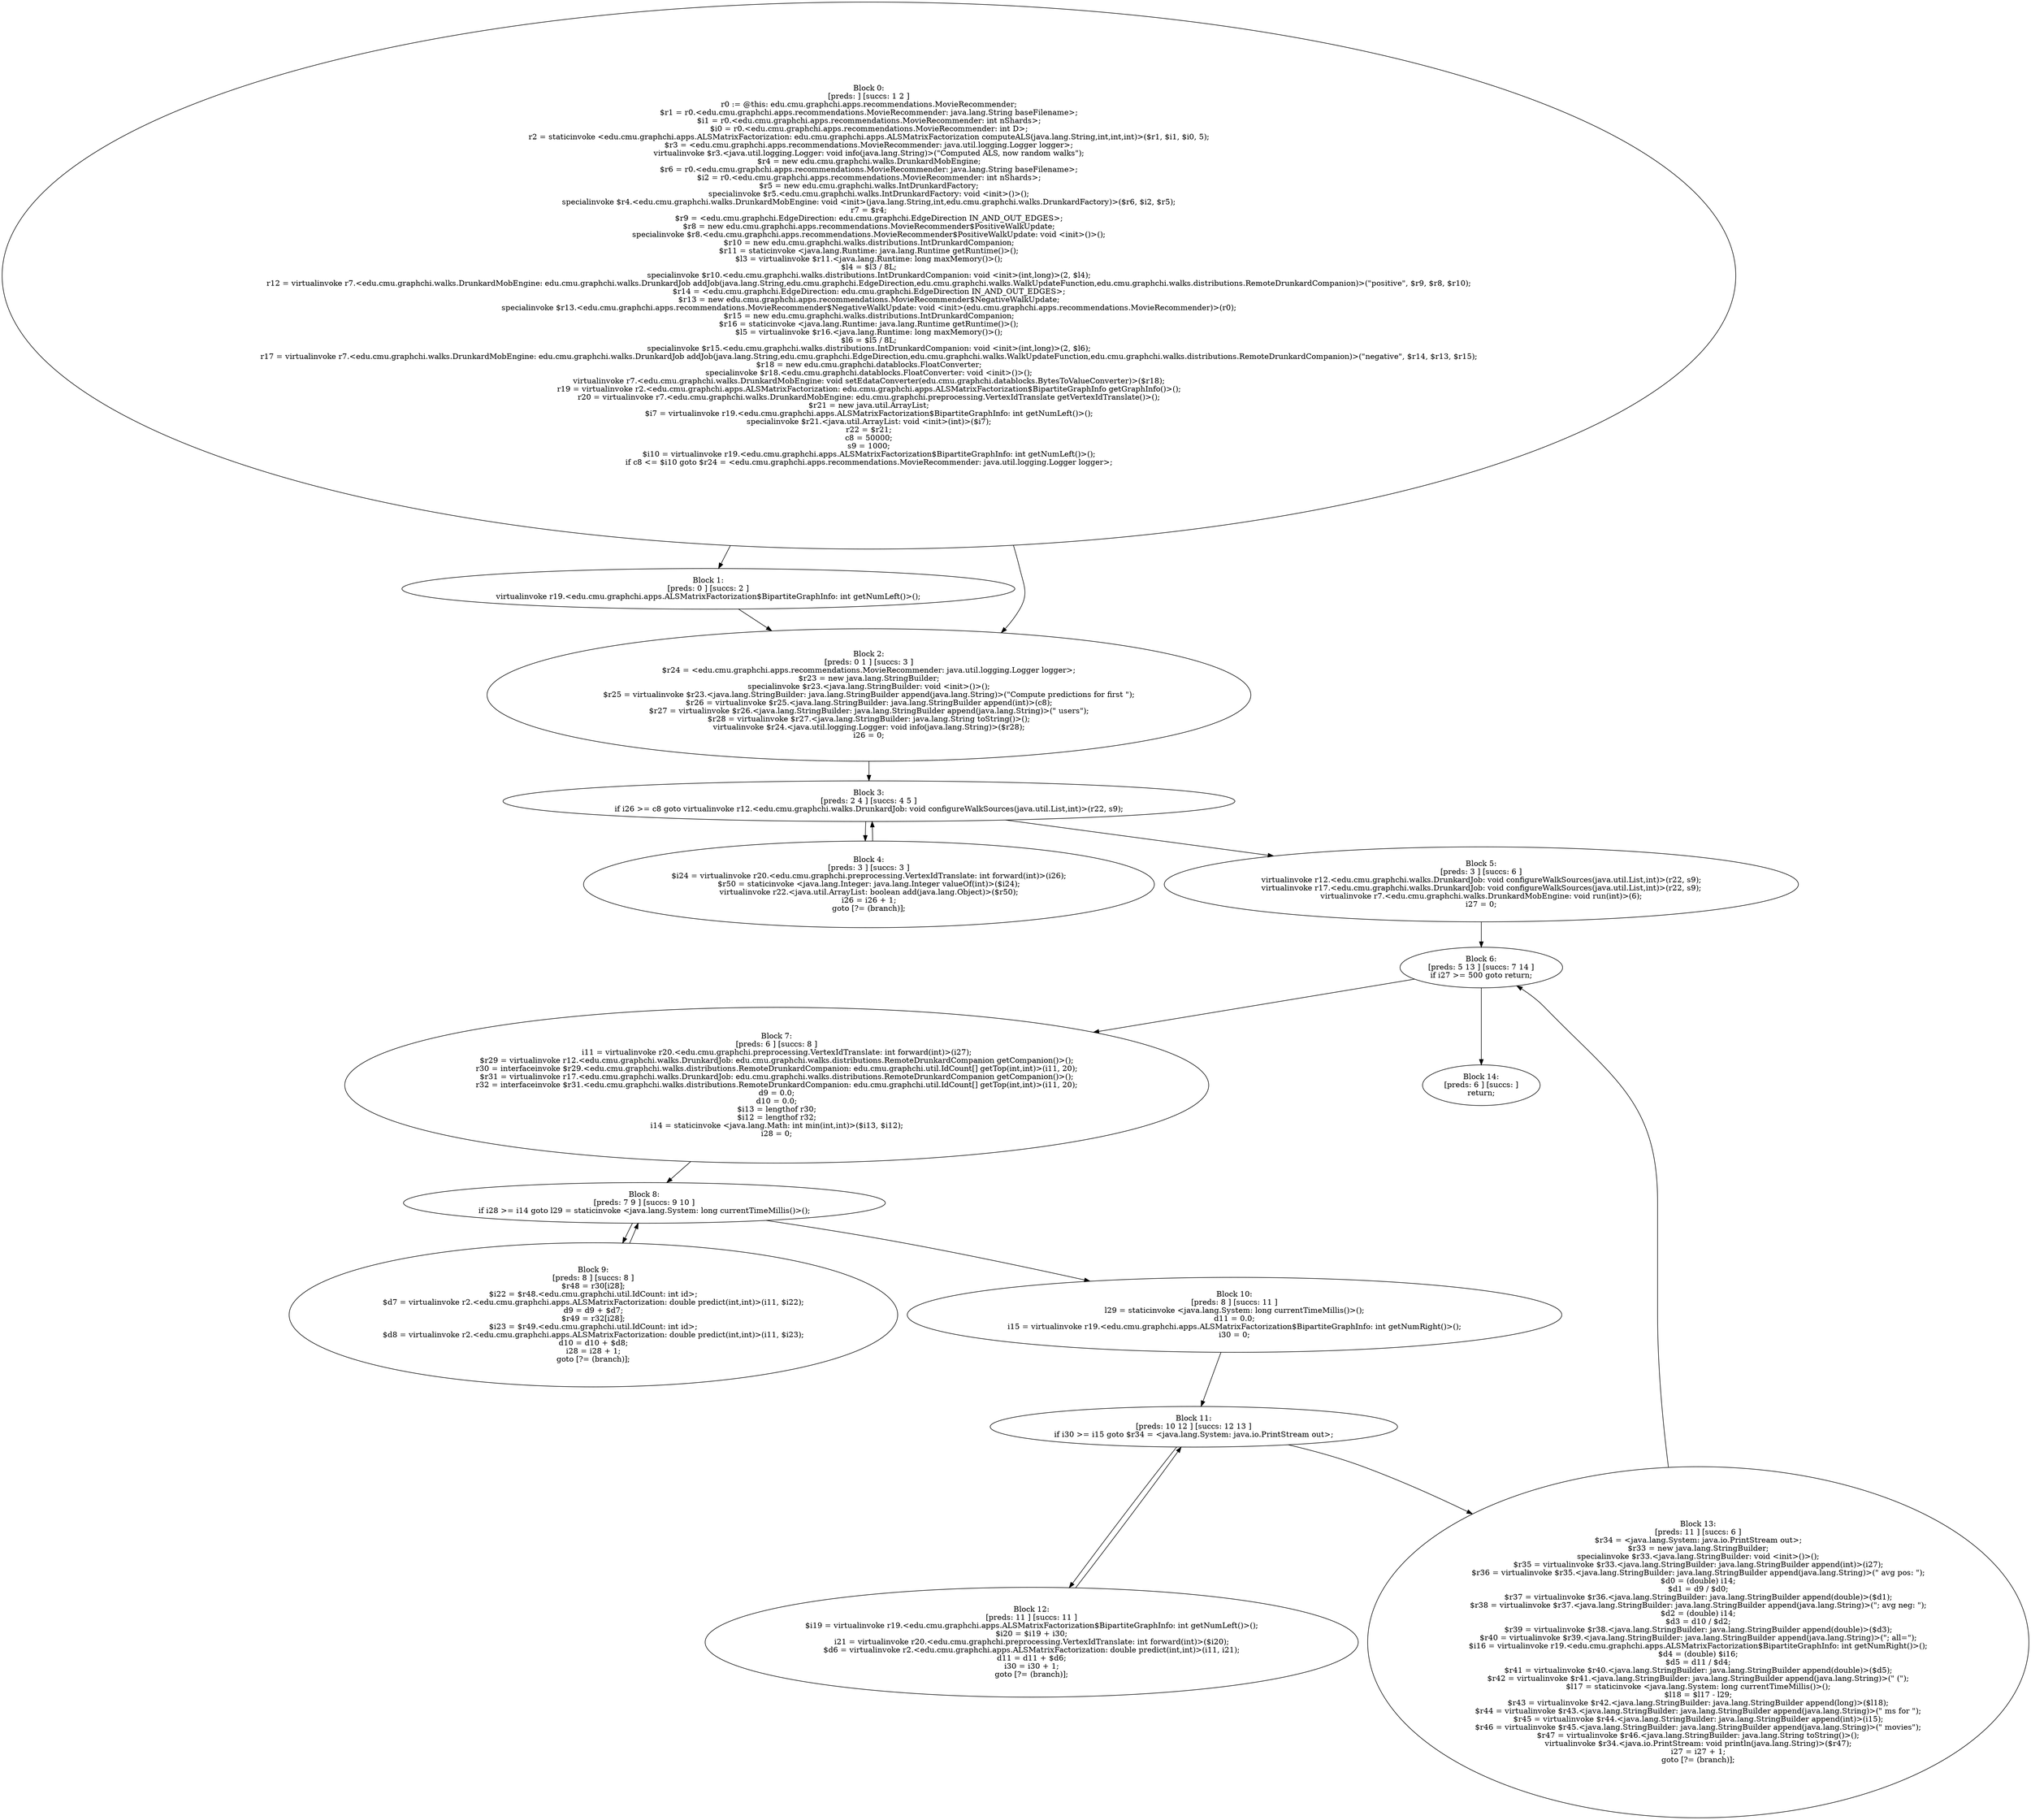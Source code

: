 digraph "unitGraph" {
    "Block 0:
[preds: ] [succs: 1 2 ]
r0 := @this: edu.cmu.graphchi.apps.recommendations.MovieRecommender;
$r1 = r0.<edu.cmu.graphchi.apps.recommendations.MovieRecommender: java.lang.String baseFilename>;
$i1 = r0.<edu.cmu.graphchi.apps.recommendations.MovieRecommender: int nShards>;
$i0 = r0.<edu.cmu.graphchi.apps.recommendations.MovieRecommender: int D>;
r2 = staticinvoke <edu.cmu.graphchi.apps.ALSMatrixFactorization: edu.cmu.graphchi.apps.ALSMatrixFactorization computeALS(java.lang.String,int,int,int)>($r1, $i1, $i0, 5);
$r3 = <edu.cmu.graphchi.apps.recommendations.MovieRecommender: java.util.logging.Logger logger>;
virtualinvoke $r3.<java.util.logging.Logger: void info(java.lang.String)>(\"Computed ALS, now random walks\");
$r4 = new edu.cmu.graphchi.walks.DrunkardMobEngine;
$r6 = r0.<edu.cmu.graphchi.apps.recommendations.MovieRecommender: java.lang.String baseFilename>;
$i2 = r0.<edu.cmu.graphchi.apps.recommendations.MovieRecommender: int nShards>;
$r5 = new edu.cmu.graphchi.walks.IntDrunkardFactory;
specialinvoke $r5.<edu.cmu.graphchi.walks.IntDrunkardFactory: void <init>()>();
specialinvoke $r4.<edu.cmu.graphchi.walks.DrunkardMobEngine: void <init>(java.lang.String,int,edu.cmu.graphchi.walks.DrunkardFactory)>($r6, $i2, $r5);
r7 = $r4;
$r9 = <edu.cmu.graphchi.EdgeDirection: edu.cmu.graphchi.EdgeDirection IN_AND_OUT_EDGES>;
$r8 = new edu.cmu.graphchi.apps.recommendations.MovieRecommender$PositiveWalkUpdate;
specialinvoke $r8.<edu.cmu.graphchi.apps.recommendations.MovieRecommender$PositiveWalkUpdate: void <init>()>();
$r10 = new edu.cmu.graphchi.walks.distributions.IntDrunkardCompanion;
$r11 = staticinvoke <java.lang.Runtime: java.lang.Runtime getRuntime()>();
$l3 = virtualinvoke $r11.<java.lang.Runtime: long maxMemory()>();
$l4 = $l3 / 8L;
specialinvoke $r10.<edu.cmu.graphchi.walks.distributions.IntDrunkardCompanion: void <init>(int,long)>(2, $l4);
r12 = virtualinvoke r7.<edu.cmu.graphchi.walks.DrunkardMobEngine: edu.cmu.graphchi.walks.DrunkardJob addJob(java.lang.String,edu.cmu.graphchi.EdgeDirection,edu.cmu.graphchi.walks.WalkUpdateFunction,edu.cmu.graphchi.walks.distributions.RemoteDrunkardCompanion)>(\"positive\", $r9, $r8, $r10);
$r14 = <edu.cmu.graphchi.EdgeDirection: edu.cmu.graphchi.EdgeDirection IN_AND_OUT_EDGES>;
$r13 = new edu.cmu.graphchi.apps.recommendations.MovieRecommender$NegativeWalkUpdate;
specialinvoke $r13.<edu.cmu.graphchi.apps.recommendations.MovieRecommender$NegativeWalkUpdate: void <init>(edu.cmu.graphchi.apps.recommendations.MovieRecommender)>(r0);
$r15 = new edu.cmu.graphchi.walks.distributions.IntDrunkardCompanion;
$r16 = staticinvoke <java.lang.Runtime: java.lang.Runtime getRuntime()>();
$l5 = virtualinvoke $r16.<java.lang.Runtime: long maxMemory()>();
$l6 = $l5 / 8L;
specialinvoke $r15.<edu.cmu.graphchi.walks.distributions.IntDrunkardCompanion: void <init>(int,long)>(2, $l6);
r17 = virtualinvoke r7.<edu.cmu.graphchi.walks.DrunkardMobEngine: edu.cmu.graphchi.walks.DrunkardJob addJob(java.lang.String,edu.cmu.graphchi.EdgeDirection,edu.cmu.graphchi.walks.WalkUpdateFunction,edu.cmu.graphchi.walks.distributions.RemoteDrunkardCompanion)>(\"negative\", $r14, $r13, $r15);
$r18 = new edu.cmu.graphchi.datablocks.FloatConverter;
specialinvoke $r18.<edu.cmu.graphchi.datablocks.FloatConverter: void <init>()>();
virtualinvoke r7.<edu.cmu.graphchi.walks.DrunkardMobEngine: void setEdataConverter(edu.cmu.graphchi.datablocks.BytesToValueConverter)>($r18);
r19 = virtualinvoke r2.<edu.cmu.graphchi.apps.ALSMatrixFactorization: edu.cmu.graphchi.apps.ALSMatrixFactorization$BipartiteGraphInfo getGraphInfo()>();
r20 = virtualinvoke r7.<edu.cmu.graphchi.walks.DrunkardMobEngine: edu.cmu.graphchi.preprocessing.VertexIdTranslate getVertexIdTranslate()>();
$r21 = new java.util.ArrayList;
$i7 = virtualinvoke r19.<edu.cmu.graphchi.apps.ALSMatrixFactorization$BipartiteGraphInfo: int getNumLeft()>();
specialinvoke $r21.<java.util.ArrayList: void <init>(int)>($i7);
r22 = $r21;
c8 = 50000;
s9 = 1000;
$i10 = virtualinvoke r19.<edu.cmu.graphchi.apps.ALSMatrixFactorization$BipartiteGraphInfo: int getNumLeft()>();
if c8 <= $i10 goto $r24 = <edu.cmu.graphchi.apps.recommendations.MovieRecommender: java.util.logging.Logger logger>;
"
    "Block 1:
[preds: 0 ] [succs: 2 ]
virtualinvoke r19.<edu.cmu.graphchi.apps.ALSMatrixFactorization$BipartiteGraphInfo: int getNumLeft()>();
"
    "Block 2:
[preds: 0 1 ] [succs: 3 ]
$r24 = <edu.cmu.graphchi.apps.recommendations.MovieRecommender: java.util.logging.Logger logger>;
$r23 = new java.lang.StringBuilder;
specialinvoke $r23.<java.lang.StringBuilder: void <init>()>();
$r25 = virtualinvoke $r23.<java.lang.StringBuilder: java.lang.StringBuilder append(java.lang.String)>(\"Compute predictions for first \");
$r26 = virtualinvoke $r25.<java.lang.StringBuilder: java.lang.StringBuilder append(int)>(c8);
$r27 = virtualinvoke $r26.<java.lang.StringBuilder: java.lang.StringBuilder append(java.lang.String)>(\" users\");
$r28 = virtualinvoke $r27.<java.lang.StringBuilder: java.lang.String toString()>();
virtualinvoke $r24.<java.util.logging.Logger: void info(java.lang.String)>($r28);
i26 = 0;
"
    "Block 3:
[preds: 2 4 ] [succs: 4 5 ]
if i26 >= c8 goto virtualinvoke r12.<edu.cmu.graphchi.walks.DrunkardJob: void configureWalkSources(java.util.List,int)>(r22, s9);
"
    "Block 4:
[preds: 3 ] [succs: 3 ]
$i24 = virtualinvoke r20.<edu.cmu.graphchi.preprocessing.VertexIdTranslate: int forward(int)>(i26);
$r50 = staticinvoke <java.lang.Integer: java.lang.Integer valueOf(int)>($i24);
virtualinvoke r22.<java.util.ArrayList: boolean add(java.lang.Object)>($r50);
i26 = i26 + 1;
goto [?= (branch)];
"
    "Block 5:
[preds: 3 ] [succs: 6 ]
virtualinvoke r12.<edu.cmu.graphchi.walks.DrunkardJob: void configureWalkSources(java.util.List,int)>(r22, s9);
virtualinvoke r17.<edu.cmu.graphchi.walks.DrunkardJob: void configureWalkSources(java.util.List,int)>(r22, s9);
virtualinvoke r7.<edu.cmu.graphchi.walks.DrunkardMobEngine: void run(int)>(6);
i27 = 0;
"
    "Block 6:
[preds: 5 13 ] [succs: 7 14 ]
if i27 >= 500 goto return;
"
    "Block 7:
[preds: 6 ] [succs: 8 ]
i11 = virtualinvoke r20.<edu.cmu.graphchi.preprocessing.VertexIdTranslate: int forward(int)>(i27);
$r29 = virtualinvoke r12.<edu.cmu.graphchi.walks.DrunkardJob: edu.cmu.graphchi.walks.distributions.RemoteDrunkardCompanion getCompanion()>();
r30 = interfaceinvoke $r29.<edu.cmu.graphchi.walks.distributions.RemoteDrunkardCompanion: edu.cmu.graphchi.util.IdCount[] getTop(int,int)>(i11, 20);
$r31 = virtualinvoke r17.<edu.cmu.graphchi.walks.DrunkardJob: edu.cmu.graphchi.walks.distributions.RemoteDrunkardCompanion getCompanion()>();
r32 = interfaceinvoke $r31.<edu.cmu.graphchi.walks.distributions.RemoteDrunkardCompanion: edu.cmu.graphchi.util.IdCount[] getTop(int,int)>(i11, 20);
d9 = 0.0;
d10 = 0.0;
$i13 = lengthof r30;
$i12 = lengthof r32;
i14 = staticinvoke <java.lang.Math: int min(int,int)>($i13, $i12);
i28 = 0;
"
    "Block 8:
[preds: 7 9 ] [succs: 9 10 ]
if i28 >= i14 goto l29 = staticinvoke <java.lang.System: long currentTimeMillis()>();
"
    "Block 9:
[preds: 8 ] [succs: 8 ]
$r48 = r30[i28];
$i22 = $r48.<edu.cmu.graphchi.util.IdCount: int id>;
$d7 = virtualinvoke r2.<edu.cmu.graphchi.apps.ALSMatrixFactorization: double predict(int,int)>(i11, $i22);
d9 = d9 + $d7;
$r49 = r32[i28];
$i23 = $r49.<edu.cmu.graphchi.util.IdCount: int id>;
$d8 = virtualinvoke r2.<edu.cmu.graphchi.apps.ALSMatrixFactorization: double predict(int,int)>(i11, $i23);
d10 = d10 + $d8;
i28 = i28 + 1;
goto [?= (branch)];
"
    "Block 10:
[preds: 8 ] [succs: 11 ]
l29 = staticinvoke <java.lang.System: long currentTimeMillis()>();
d11 = 0.0;
i15 = virtualinvoke r19.<edu.cmu.graphchi.apps.ALSMatrixFactorization$BipartiteGraphInfo: int getNumRight()>();
i30 = 0;
"
    "Block 11:
[preds: 10 12 ] [succs: 12 13 ]
if i30 >= i15 goto $r34 = <java.lang.System: java.io.PrintStream out>;
"
    "Block 12:
[preds: 11 ] [succs: 11 ]
$i19 = virtualinvoke r19.<edu.cmu.graphchi.apps.ALSMatrixFactorization$BipartiteGraphInfo: int getNumLeft()>();
$i20 = $i19 + i30;
i21 = virtualinvoke r20.<edu.cmu.graphchi.preprocessing.VertexIdTranslate: int forward(int)>($i20);
$d6 = virtualinvoke r2.<edu.cmu.graphchi.apps.ALSMatrixFactorization: double predict(int,int)>(i11, i21);
d11 = d11 + $d6;
i30 = i30 + 1;
goto [?= (branch)];
"
    "Block 13:
[preds: 11 ] [succs: 6 ]
$r34 = <java.lang.System: java.io.PrintStream out>;
$r33 = new java.lang.StringBuilder;
specialinvoke $r33.<java.lang.StringBuilder: void <init>()>();
$r35 = virtualinvoke $r33.<java.lang.StringBuilder: java.lang.StringBuilder append(int)>(i27);
$r36 = virtualinvoke $r35.<java.lang.StringBuilder: java.lang.StringBuilder append(java.lang.String)>(\" avg pos: \");
$d0 = (double) i14;
$d1 = d9 / $d0;
$r37 = virtualinvoke $r36.<java.lang.StringBuilder: java.lang.StringBuilder append(double)>($d1);
$r38 = virtualinvoke $r37.<java.lang.StringBuilder: java.lang.StringBuilder append(java.lang.String)>(\"; avg neg: \");
$d2 = (double) i14;
$d3 = d10 / $d2;
$r39 = virtualinvoke $r38.<java.lang.StringBuilder: java.lang.StringBuilder append(double)>($d3);
$r40 = virtualinvoke $r39.<java.lang.StringBuilder: java.lang.StringBuilder append(java.lang.String)>(\"; all=\");
$i16 = virtualinvoke r19.<edu.cmu.graphchi.apps.ALSMatrixFactorization$BipartiteGraphInfo: int getNumRight()>();
$d4 = (double) $i16;
$d5 = d11 / $d4;
$r41 = virtualinvoke $r40.<java.lang.StringBuilder: java.lang.StringBuilder append(double)>($d5);
$r42 = virtualinvoke $r41.<java.lang.StringBuilder: java.lang.StringBuilder append(java.lang.String)>(\" (\");
$l17 = staticinvoke <java.lang.System: long currentTimeMillis()>();
$l18 = $l17 - l29;
$r43 = virtualinvoke $r42.<java.lang.StringBuilder: java.lang.StringBuilder append(long)>($l18);
$r44 = virtualinvoke $r43.<java.lang.StringBuilder: java.lang.StringBuilder append(java.lang.String)>(\" ms for \");
$r45 = virtualinvoke $r44.<java.lang.StringBuilder: java.lang.StringBuilder append(int)>(i15);
$r46 = virtualinvoke $r45.<java.lang.StringBuilder: java.lang.StringBuilder append(java.lang.String)>(\" movies\");
$r47 = virtualinvoke $r46.<java.lang.StringBuilder: java.lang.String toString()>();
virtualinvoke $r34.<java.io.PrintStream: void println(java.lang.String)>($r47);
i27 = i27 + 1;
goto [?= (branch)];
"
    "Block 14:
[preds: 6 ] [succs: ]
return;
"
    "Block 0:
[preds: ] [succs: 1 2 ]
r0 := @this: edu.cmu.graphchi.apps.recommendations.MovieRecommender;
$r1 = r0.<edu.cmu.graphchi.apps.recommendations.MovieRecommender: java.lang.String baseFilename>;
$i1 = r0.<edu.cmu.graphchi.apps.recommendations.MovieRecommender: int nShards>;
$i0 = r0.<edu.cmu.graphchi.apps.recommendations.MovieRecommender: int D>;
r2 = staticinvoke <edu.cmu.graphchi.apps.ALSMatrixFactorization: edu.cmu.graphchi.apps.ALSMatrixFactorization computeALS(java.lang.String,int,int,int)>($r1, $i1, $i0, 5);
$r3 = <edu.cmu.graphchi.apps.recommendations.MovieRecommender: java.util.logging.Logger logger>;
virtualinvoke $r3.<java.util.logging.Logger: void info(java.lang.String)>(\"Computed ALS, now random walks\");
$r4 = new edu.cmu.graphchi.walks.DrunkardMobEngine;
$r6 = r0.<edu.cmu.graphchi.apps.recommendations.MovieRecommender: java.lang.String baseFilename>;
$i2 = r0.<edu.cmu.graphchi.apps.recommendations.MovieRecommender: int nShards>;
$r5 = new edu.cmu.graphchi.walks.IntDrunkardFactory;
specialinvoke $r5.<edu.cmu.graphchi.walks.IntDrunkardFactory: void <init>()>();
specialinvoke $r4.<edu.cmu.graphchi.walks.DrunkardMobEngine: void <init>(java.lang.String,int,edu.cmu.graphchi.walks.DrunkardFactory)>($r6, $i2, $r5);
r7 = $r4;
$r9 = <edu.cmu.graphchi.EdgeDirection: edu.cmu.graphchi.EdgeDirection IN_AND_OUT_EDGES>;
$r8 = new edu.cmu.graphchi.apps.recommendations.MovieRecommender$PositiveWalkUpdate;
specialinvoke $r8.<edu.cmu.graphchi.apps.recommendations.MovieRecommender$PositiveWalkUpdate: void <init>()>();
$r10 = new edu.cmu.graphchi.walks.distributions.IntDrunkardCompanion;
$r11 = staticinvoke <java.lang.Runtime: java.lang.Runtime getRuntime()>();
$l3 = virtualinvoke $r11.<java.lang.Runtime: long maxMemory()>();
$l4 = $l3 / 8L;
specialinvoke $r10.<edu.cmu.graphchi.walks.distributions.IntDrunkardCompanion: void <init>(int,long)>(2, $l4);
r12 = virtualinvoke r7.<edu.cmu.graphchi.walks.DrunkardMobEngine: edu.cmu.graphchi.walks.DrunkardJob addJob(java.lang.String,edu.cmu.graphchi.EdgeDirection,edu.cmu.graphchi.walks.WalkUpdateFunction,edu.cmu.graphchi.walks.distributions.RemoteDrunkardCompanion)>(\"positive\", $r9, $r8, $r10);
$r14 = <edu.cmu.graphchi.EdgeDirection: edu.cmu.graphchi.EdgeDirection IN_AND_OUT_EDGES>;
$r13 = new edu.cmu.graphchi.apps.recommendations.MovieRecommender$NegativeWalkUpdate;
specialinvoke $r13.<edu.cmu.graphchi.apps.recommendations.MovieRecommender$NegativeWalkUpdate: void <init>(edu.cmu.graphchi.apps.recommendations.MovieRecommender)>(r0);
$r15 = new edu.cmu.graphchi.walks.distributions.IntDrunkardCompanion;
$r16 = staticinvoke <java.lang.Runtime: java.lang.Runtime getRuntime()>();
$l5 = virtualinvoke $r16.<java.lang.Runtime: long maxMemory()>();
$l6 = $l5 / 8L;
specialinvoke $r15.<edu.cmu.graphchi.walks.distributions.IntDrunkardCompanion: void <init>(int,long)>(2, $l6);
r17 = virtualinvoke r7.<edu.cmu.graphchi.walks.DrunkardMobEngine: edu.cmu.graphchi.walks.DrunkardJob addJob(java.lang.String,edu.cmu.graphchi.EdgeDirection,edu.cmu.graphchi.walks.WalkUpdateFunction,edu.cmu.graphchi.walks.distributions.RemoteDrunkardCompanion)>(\"negative\", $r14, $r13, $r15);
$r18 = new edu.cmu.graphchi.datablocks.FloatConverter;
specialinvoke $r18.<edu.cmu.graphchi.datablocks.FloatConverter: void <init>()>();
virtualinvoke r7.<edu.cmu.graphchi.walks.DrunkardMobEngine: void setEdataConverter(edu.cmu.graphchi.datablocks.BytesToValueConverter)>($r18);
r19 = virtualinvoke r2.<edu.cmu.graphchi.apps.ALSMatrixFactorization: edu.cmu.graphchi.apps.ALSMatrixFactorization$BipartiteGraphInfo getGraphInfo()>();
r20 = virtualinvoke r7.<edu.cmu.graphchi.walks.DrunkardMobEngine: edu.cmu.graphchi.preprocessing.VertexIdTranslate getVertexIdTranslate()>();
$r21 = new java.util.ArrayList;
$i7 = virtualinvoke r19.<edu.cmu.graphchi.apps.ALSMatrixFactorization$BipartiteGraphInfo: int getNumLeft()>();
specialinvoke $r21.<java.util.ArrayList: void <init>(int)>($i7);
r22 = $r21;
c8 = 50000;
s9 = 1000;
$i10 = virtualinvoke r19.<edu.cmu.graphchi.apps.ALSMatrixFactorization$BipartiteGraphInfo: int getNumLeft()>();
if c8 <= $i10 goto $r24 = <edu.cmu.graphchi.apps.recommendations.MovieRecommender: java.util.logging.Logger logger>;
"->"Block 1:
[preds: 0 ] [succs: 2 ]
virtualinvoke r19.<edu.cmu.graphchi.apps.ALSMatrixFactorization$BipartiteGraphInfo: int getNumLeft()>();
";
    "Block 0:
[preds: ] [succs: 1 2 ]
r0 := @this: edu.cmu.graphchi.apps.recommendations.MovieRecommender;
$r1 = r0.<edu.cmu.graphchi.apps.recommendations.MovieRecommender: java.lang.String baseFilename>;
$i1 = r0.<edu.cmu.graphchi.apps.recommendations.MovieRecommender: int nShards>;
$i0 = r0.<edu.cmu.graphchi.apps.recommendations.MovieRecommender: int D>;
r2 = staticinvoke <edu.cmu.graphchi.apps.ALSMatrixFactorization: edu.cmu.graphchi.apps.ALSMatrixFactorization computeALS(java.lang.String,int,int,int)>($r1, $i1, $i0, 5);
$r3 = <edu.cmu.graphchi.apps.recommendations.MovieRecommender: java.util.logging.Logger logger>;
virtualinvoke $r3.<java.util.logging.Logger: void info(java.lang.String)>(\"Computed ALS, now random walks\");
$r4 = new edu.cmu.graphchi.walks.DrunkardMobEngine;
$r6 = r0.<edu.cmu.graphchi.apps.recommendations.MovieRecommender: java.lang.String baseFilename>;
$i2 = r0.<edu.cmu.graphchi.apps.recommendations.MovieRecommender: int nShards>;
$r5 = new edu.cmu.graphchi.walks.IntDrunkardFactory;
specialinvoke $r5.<edu.cmu.graphchi.walks.IntDrunkardFactory: void <init>()>();
specialinvoke $r4.<edu.cmu.graphchi.walks.DrunkardMobEngine: void <init>(java.lang.String,int,edu.cmu.graphchi.walks.DrunkardFactory)>($r6, $i2, $r5);
r7 = $r4;
$r9 = <edu.cmu.graphchi.EdgeDirection: edu.cmu.graphchi.EdgeDirection IN_AND_OUT_EDGES>;
$r8 = new edu.cmu.graphchi.apps.recommendations.MovieRecommender$PositiveWalkUpdate;
specialinvoke $r8.<edu.cmu.graphchi.apps.recommendations.MovieRecommender$PositiveWalkUpdate: void <init>()>();
$r10 = new edu.cmu.graphchi.walks.distributions.IntDrunkardCompanion;
$r11 = staticinvoke <java.lang.Runtime: java.lang.Runtime getRuntime()>();
$l3 = virtualinvoke $r11.<java.lang.Runtime: long maxMemory()>();
$l4 = $l3 / 8L;
specialinvoke $r10.<edu.cmu.graphchi.walks.distributions.IntDrunkardCompanion: void <init>(int,long)>(2, $l4);
r12 = virtualinvoke r7.<edu.cmu.graphchi.walks.DrunkardMobEngine: edu.cmu.graphchi.walks.DrunkardJob addJob(java.lang.String,edu.cmu.graphchi.EdgeDirection,edu.cmu.graphchi.walks.WalkUpdateFunction,edu.cmu.graphchi.walks.distributions.RemoteDrunkardCompanion)>(\"positive\", $r9, $r8, $r10);
$r14 = <edu.cmu.graphchi.EdgeDirection: edu.cmu.graphchi.EdgeDirection IN_AND_OUT_EDGES>;
$r13 = new edu.cmu.graphchi.apps.recommendations.MovieRecommender$NegativeWalkUpdate;
specialinvoke $r13.<edu.cmu.graphchi.apps.recommendations.MovieRecommender$NegativeWalkUpdate: void <init>(edu.cmu.graphchi.apps.recommendations.MovieRecommender)>(r0);
$r15 = new edu.cmu.graphchi.walks.distributions.IntDrunkardCompanion;
$r16 = staticinvoke <java.lang.Runtime: java.lang.Runtime getRuntime()>();
$l5 = virtualinvoke $r16.<java.lang.Runtime: long maxMemory()>();
$l6 = $l5 / 8L;
specialinvoke $r15.<edu.cmu.graphchi.walks.distributions.IntDrunkardCompanion: void <init>(int,long)>(2, $l6);
r17 = virtualinvoke r7.<edu.cmu.graphchi.walks.DrunkardMobEngine: edu.cmu.graphchi.walks.DrunkardJob addJob(java.lang.String,edu.cmu.graphchi.EdgeDirection,edu.cmu.graphchi.walks.WalkUpdateFunction,edu.cmu.graphchi.walks.distributions.RemoteDrunkardCompanion)>(\"negative\", $r14, $r13, $r15);
$r18 = new edu.cmu.graphchi.datablocks.FloatConverter;
specialinvoke $r18.<edu.cmu.graphchi.datablocks.FloatConverter: void <init>()>();
virtualinvoke r7.<edu.cmu.graphchi.walks.DrunkardMobEngine: void setEdataConverter(edu.cmu.graphchi.datablocks.BytesToValueConverter)>($r18);
r19 = virtualinvoke r2.<edu.cmu.graphchi.apps.ALSMatrixFactorization: edu.cmu.graphchi.apps.ALSMatrixFactorization$BipartiteGraphInfo getGraphInfo()>();
r20 = virtualinvoke r7.<edu.cmu.graphchi.walks.DrunkardMobEngine: edu.cmu.graphchi.preprocessing.VertexIdTranslate getVertexIdTranslate()>();
$r21 = new java.util.ArrayList;
$i7 = virtualinvoke r19.<edu.cmu.graphchi.apps.ALSMatrixFactorization$BipartiteGraphInfo: int getNumLeft()>();
specialinvoke $r21.<java.util.ArrayList: void <init>(int)>($i7);
r22 = $r21;
c8 = 50000;
s9 = 1000;
$i10 = virtualinvoke r19.<edu.cmu.graphchi.apps.ALSMatrixFactorization$BipartiteGraphInfo: int getNumLeft()>();
if c8 <= $i10 goto $r24 = <edu.cmu.graphchi.apps.recommendations.MovieRecommender: java.util.logging.Logger logger>;
"->"Block 2:
[preds: 0 1 ] [succs: 3 ]
$r24 = <edu.cmu.graphchi.apps.recommendations.MovieRecommender: java.util.logging.Logger logger>;
$r23 = new java.lang.StringBuilder;
specialinvoke $r23.<java.lang.StringBuilder: void <init>()>();
$r25 = virtualinvoke $r23.<java.lang.StringBuilder: java.lang.StringBuilder append(java.lang.String)>(\"Compute predictions for first \");
$r26 = virtualinvoke $r25.<java.lang.StringBuilder: java.lang.StringBuilder append(int)>(c8);
$r27 = virtualinvoke $r26.<java.lang.StringBuilder: java.lang.StringBuilder append(java.lang.String)>(\" users\");
$r28 = virtualinvoke $r27.<java.lang.StringBuilder: java.lang.String toString()>();
virtualinvoke $r24.<java.util.logging.Logger: void info(java.lang.String)>($r28);
i26 = 0;
";
    "Block 1:
[preds: 0 ] [succs: 2 ]
virtualinvoke r19.<edu.cmu.graphchi.apps.ALSMatrixFactorization$BipartiteGraphInfo: int getNumLeft()>();
"->"Block 2:
[preds: 0 1 ] [succs: 3 ]
$r24 = <edu.cmu.graphchi.apps.recommendations.MovieRecommender: java.util.logging.Logger logger>;
$r23 = new java.lang.StringBuilder;
specialinvoke $r23.<java.lang.StringBuilder: void <init>()>();
$r25 = virtualinvoke $r23.<java.lang.StringBuilder: java.lang.StringBuilder append(java.lang.String)>(\"Compute predictions for first \");
$r26 = virtualinvoke $r25.<java.lang.StringBuilder: java.lang.StringBuilder append(int)>(c8);
$r27 = virtualinvoke $r26.<java.lang.StringBuilder: java.lang.StringBuilder append(java.lang.String)>(\" users\");
$r28 = virtualinvoke $r27.<java.lang.StringBuilder: java.lang.String toString()>();
virtualinvoke $r24.<java.util.logging.Logger: void info(java.lang.String)>($r28);
i26 = 0;
";
    "Block 2:
[preds: 0 1 ] [succs: 3 ]
$r24 = <edu.cmu.graphchi.apps.recommendations.MovieRecommender: java.util.logging.Logger logger>;
$r23 = new java.lang.StringBuilder;
specialinvoke $r23.<java.lang.StringBuilder: void <init>()>();
$r25 = virtualinvoke $r23.<java.lang.StringBuilder: java.lang.StringBuilder append(java.lang.String)>(\"Compute predictions for first \");
$r26 = virtualinvoke $r25.<java.lang.StringBuilder: java.lang.StringBuilder append(int)>(c8);
$r27 = virtualinvoke $r26.<java.lang.StringBuilder: java.lang.StringBuilder append(java.lang.String)>(\" users\");
$r28 = virtualinvoke $r27.<java.lang.StringBuilder: java.lang.String toString()>();
virtualinvoke $r24.<java.util.logging.Logger: void info(java.lang.String)>($r28);
i26 = 0;
"->"Block 3:
[preds: 2 4 ] [succs: 4 5 ]
if i26 >= c8 goto virtualinvoke r12.<edu.cmu.graphchi.walks.DrunkardJob: void configureWalkSources(java.util.List,int)>(r22, s9);
";
    "Block 3:
[preds: 2 4 ] [succs: 4 5 ]
if i26 >= c8 goto virtualinvoke r12.<edu.cmu.graphchi.walks.DrunkardJob: void configureWalkSources(java.util.List,int)>(r22, s9);
"->"Block 4:
[preds: 3 ] [succs: 3 ]
$i24 = virtualinvoke r20.<edu.cmu.graphchi.preprocessing.VertexIdTranslate: int forward(int)>(i26);
$r50 = staticinvoke <java.lang.Integer: java.lang.Integer valueOf(int)>($i24);
virtualinvoke r22.<java.util.ArrayList: boolean add(java.lang.Object)>($r50);
i26 = i26 + 1;
goto [?= (branch)];
";
    "Block 3:
[preds: 2 4 ] [succs: 4 5 ]
if i26 >= c8 goto virtualinvoke r12.<edu.cmu.graphchi.walks.DrunkardJob: void configureWalkSources(java.util.List,int)>(r22, s9);
"->"Block 5:
[preds: 3 ] [succs: 6 ]
virtualinvoke r12.<edu.cmu.graphchi.walks.DrunkardJob: void configureWalkSources(java.util.List,int)>(r22, s9);
virtualinvoke r17.<edu.cmu.graphchi.walks.DrunkardJob: void configureWalkSources(java.util.List,int)>(r22, s9);
virtualinvoke r7.<edu.cmu.graphchi.walks.DrunkardMobEngine: void run(int)>(6);
i27 = 0;
";
    "Block 4:
[preds: 3 ] [succs: 3 ]
$i24 = virtualinvoke r20.<edu.cmu.graphchi.preprocessing.VertexIdTranslate: int forward(int)>(i26);
$r50 = staticinvoke <java.lang.Integer: java.lang.Integer valueOf(int)>($i24);
virtualinvoke r22.<java.util.ArrayList: boolean add(java.lang.Object)>($r50);
i26 = i26 + 1;
goto [?= (branch)];
"->"Block 3:
[preds: 2 4 ] [succs: 4 5 ]
if i26 >= c8 goto virtualinvoke r12.<edu.cmu.graphchi.walks.DrunkardJob: void configureWalkSources(java.util.List,int)>(r22, s9);
";
    "Block 5:
[preds: 3 ] [succs: 6 ]
virtualinvoke r12.<edu.cmu.graphchi.walks.DrunkardJob: void configureWalkSources(java.util.List,int)>(r22, s9);
virtualinvoke r17.<edu.cmu.graphchi.walks.DrunkardJob: void configureWalkSources(java.util.List,int)>(r22, s9);
virtualinvoke r7.<edu.cmu.graphchi.walks.DrunkardMobEngine: void run(int)>(6);
i27 = 0;
"->"Block 6:
[preds: 5 13 ] [succs: 7 14 ]
if i27 >= 500 goto return;
";
    "Block 6:
[preds: 5 13 ] [succs: 7 14 ]
if i27 >= 500 goto return;
"->"Block 7:
[preds: 6 ] [succs: 8 ]
i11 = virtualinvoke r20.<edu.cmu.graphchi.preprocessing.VertexIdTranslate: int forward(int)>(i27);
$r29 = virtualinvoke r12.<edu.cmu.graphchi.walks.DrunkardJob: edu.cmu.graphchi.walks.distributions.RemoteDrunkardCompanion getCompanion()>();
r30 = interfaceinvoke $r29.<edu.cmu.graphchi.walks.distributions.RemoteDrunkardCompanion: edu.cmu.graphchi.util.IdCount[] getTop(int,int)>(i11, 20);
$r31 = virtualinvoke r17.<edu.cmu.graphchi.walks.DrunkardJob: edu.cmu.graphchi.walks.distributions.RemoteDrunkardCompanion getCompanion()>();
r32 = interfaceinvoke $r31.<edu.cmu.graphchi.walks.distributions.RemoteDrunkardCompanion: edu.cmu.graphchi.util.IdCount[] getTop(int,int)>(i11, 20);
d9 = 0.0;
d10 = 0.0;
$i13 = lengthof r30;
$i12 = lengthof r32;
i14 = staticinvoke <java.lang.Math: int min(int,int)>($i13, $i12);
i28 = 0;
";
    "Block 6:
[preds: 5 13 ] [succs: 7 14 ]
if i27 >= 500 goto return;
"->"Block 14:
[preds: 6 ] [succs: ]
return;
";
    "Block 7:
[preds: 6 ] [succs: 8 ]
i11 = virtualinvoke r20.<edu.cmu.graphchi.preprocessing.VertexIdTranslate: int forward(int)>(i27);
$r29 = virtualinvoke r12.<edu.cmu.graphchi.walks.DrunkardJob: edu.cmu.graphchi.walks.distributions.RemoteDrunkardCompanion getCompanion()>();
r30 = interfaceinvoke $r29.<edu.cmu.graphchi.walks.distributions.RemoteDrunkardCompanion: edu.cmu.graphchi.util.IdCount[] getTop(int,int)>(i11, 20);
$r31 = virtualinvoke r17.<edu.cmu.graphchi.walks.DrunkardJob: edu.cmu.graphchi.walks.distributions.RemoteDrunkardCompanion getCompanion()>();
r32 = interfaceinvoke $r31.<edu.cmu.graphchi.walks.distributions.RemoteDrunkardCompanion: edu.cmu.graphchi.util.IdCount[] getTop(int,int)>(i11, 20);
d9 = 0.0;
d10 = 0.0;
$i13 = lengthof r30;
$i12 = lengthof r32;
i14 = staticinvoke <java.lang.Math: int min(int,int)>($i13, $i12);
i28 = 0;
"->"Block 8:
[preds: 7 9 ] [succs: 9 10 ]
if i28 >= i14 goto l29 = staticinvoke <java.lang.System: long currentTimeMillis()>();
";
    "Block 8:
[preds: 7 9 ] [succs: 9 10 ]
if i28 >= i14 goto l29 = staticinvoke <java.lang.System: long currentTimeMillis()>();
"->"Block 9:
[preds: 8 ] [succs: 8 ]
$r48 = r30[i28];
$i22 = $r48.<edu.cmu.graphchi.util.IdCount: int id>;
$d7 = virtualinvoke r2.<edu.cmu.graphchi.apps.ALSMatrixFactorization: double predict(int,int)>(i11, $i22);
d9 = d9 + $d7;
$r49 = r32[i28];
$i23 = $r49.<edu.cmu.graphchi.util.IdCount: int id>;
$d8 = virtualinvoke r2.<edu.cmu.graphchi.apps.ALSMatrixFactorization: double predict(int,int)>(i11, $i23);
d10 = d10 + $d8;
i28 = i28 + 1;
goto [?= (branch)];
";
    "Block 8:
[preds: 7 9 ] [succs: 9 10 ]
if i28 >= i14 goto l29 = staticinvoke <java.lang.System: long currentTimeMillis()>();
"->"Block 10:
[preds: 8 ] [succs: 11 ]
l29 = staticinvoke <java.lang.System: long currentTimeMillis()>();
d11 = 0.0;
i15 = virtualinvoke r19.<edu.cmu.graphchi.apps.ALSMatrixFactorization$BipartiteGraphInfo: int getNumRight()>();
i30 = 0;
";
    "Block 9:
[preds: 8 ] [succs: 8 ]
$r48 = r30[i28];
$i22 = $r48.<edu.cmu.graphchi.util.IdCount: int id>;
$d7 = virtualinvoke r2.<edu.cmu.graphchi.apps.ALSMatrixFactorization: double predict(int,int)>(i11, $i22);
d9 = d9 + $d7;
$r49 = r32[i28];
$i23 = $r49.<edu.cmu.graphchi.util.IdCount: int id>;
$d8 = virtualinvoke r2.<edu.cmu.graphchi.apps.ALSMatrixFactorization: double predict(int,int)>(i11, $i23);
d10 = d10 + $d8;
i28 = i28 + 1;
goto [?= (branch)];
"->"Block 8:
[preds: 7 9 ] [succs: 9 10 ]
if i28 >= i14 goto l29 = staticinvoke <java.lang.System: long currentTimeMillis()>();
";
    "Block 10:
[preds: 8 ] [succs: 11 ]
l29 = staticinvoke <java.lang.System: long currentTimeMillis()>();
d11 = 0.0;
i15 = virtualinvoke r19.<edu.cmu.graphchi.apps.ALSMatrixFactorization$BipartiteGraphInfo: int getNumRight()>();
i30 = 0;
"->"Block 11:
[preds: 10 12 ] [succs: 12 13 ]
if i30 >= i15 goto $r34 = <java.lang.System: java.io.PrintStream out>;
";
    "Block 11:
[preds: 10 12 ] [succs: 12 13 ]
if i30 >= i15 goto $r34 = <java.lang.System: java.io.PrintStream out>;
"->"Block 12:
[preds: 11 ] [succs: 11 ]
$i19 = virtualinvoke r19.<edu.cmu.graphchi.apps.ALSMatrixFactorization$BipartiteGraphInfo: int getNumLeft()>();
$i20 = $i19 + i30;
i21 = virtualinvoke r20.<edu.cmu.graphchi.preprocessing.VertexIdTranslate: int forward(int)>($i20);
$d6 = virtualinvoke r2.<edu.cmu.graphchi.apps.ALSMatrixFactorization: double predict(int,int)>(i11, i21);
d11 = d11 + $d6;
i30 = i30 + 1;
goto [?= (branch)];
";
    "Block 11:
[preds: 10 12 ] [succs: 12 13 ]
if i30 >= i15 goto $r34 = <java.lang.System: java.io.PrintStream out>;
"->"Block 13:
[preds: 11 ] [succs: 6 ]
$r34 = <java.lang.System: java.io.PrintStream out>;
$r33 = new java.lang.StringBuilder;
specialinvoke $r33.<java.lang.StringBuilder: void <init>()>();
$r35 = virtualinvoke $r33.<java.lang.StringBuilder: java.lang.StringBuilder append(int)>(i27);
$r36 = virtualinvoke $r35.<java.lang.StringBuilder: java.lang.StringBuilder append(java.lang.String)>(\" avg pos: \");
$d0 = (double) i14;
$d1 = d9 / $d0;
$r37 = virtualinvoke $r36.<java.lang.StringBuilder: java.lang.StringBuilder append(double)>($d1);
$r38 = virtualinvoke $r37.<java.lang.StringBuilder: java.lang.StringBuilder append(java.lang.String)>(\"; avg neg: \");
$d2 = (double) i14;
$d3 = d10 / $d2;
$r39 = virtualinvoke $r38.<java.lang.StringBuilder: java.lang.StringBuilder append(double)>($d3);
$r40 = virtualinvoke $r39.<java.lang.StringBuilder: java.lang.StringBuilder append(java.lang.String)>(\"; all=\");
$i16 = virtualinvoke r19.<edu.cmu.graphchi.apps.ALSMatrixFactorization$BipartiteGraphInfo: int getNumRight()>();
$d4 = (double) $i16;
$d5 = d11 / $d4;
$r41 = virtualinvoke $r40.<java.lang.StringBuilder: java.lang.StringBuilder append(double)>($d5);
$r42 = virtualinvoke $r41.<java.lang.StringBuilder: java.lang.StringBuilder append(java.lang.String)>(\" (\");
$l17 = staticinvoke <java.lang.System: long currentTimeMillis()>();
$l18 = $l17 - l29;
$r43 = virtualinvoke $r42.<java.lang.StringBuilder: java.lang.StringBuilder append(long)>($l18);
$r44 = virtualinvoke $r43.<java.lang.StringBuilder: java.lang.StringBuilder append(java.lang.String)>(\" ms for \");
$r45 = virtualinvoke $r44.<java.lang.StringBuilder: java.lang.StringBuilder append(int)>(i15);
$r46 = virtualinvoke $r45.<java.lang.StringBuilder: java.lang.StringBuilder append(java.lang.String)>(\" movies\");
$r47 = virtualinvoke $r46.<java.lang.StringBuilder: java.lang.String toString()>();
virtualinvoke $r34.<java.io.PrintStream: void println(java.lang.String)>($r47);
i27 = i27 + 1;
goto [?= (branch)];
";
    "Block 12:
[preds: 11 ] [succs: 11 ]
$i19 = virtualinvoke r19.<edu.cmu.graphchi.apps.ALSMatrixFactorization$BipartiteGraphInfo: int getNumLeft()>();
$i20 = $i19 + i30;
i21 = virtualinvoke r20.<edu.cmu.graphchi.preprocessing.VertexIdTranslate: int forward(int)>($i20);
$d6 = virtualinvoke r2.<edu.cmu.graphchi.apps.ALSMatrixFactorization: double predict(int,int)>(i11, i21);
d11 = d11 + $d6;
i30 = i30 + 1;
goto [?= (branch)];
"->"Block 11:
[preds: 10 12 ] [succs: 12 13 ]
if i30 >= i15 goto $r34 = <java.lang.System: java.io.PrintStream out>;
";
    "Block 13:
[preds: 11 ] [succs: 6 ]
$r34 = <java.lang.System: java.io.PrintStream out>;
$r33 = new java.lang.StringBuilder;
specialinvoke $r33.<java.lang.StringBuilder: void <init>()>();
$r35 = virtualinvoke $r33.<java.lang.StringBuilder: java.lang.StringBuilder append(int)>(i27);
$r36 = virtualinvoke $r35.<java.lang.StringBuilder: java.lang.StringBuilder append(java.lang.String)>(\" avg pos: \");
$d0 = (double) i14;
$d1 = d9 / $d0;
$r37 = virtualinvoke $r36.<java.lang.StringBuilder: java.lang.StringBuilder append(double)>($d1);
$r38 = virtualinvoke $r37.<java.lang.StringBuilder: java.lang.StringBuilder append(java.lang.String)>(\"; avg neg: \");
$d2 = (double) i14;
$d3 = d10 / $d2;
$r39 = virtualinvoke $r38.<java.lang.StringBuilder: java.lang.StringBuilder append(double)>($d3);
$r40 = virtualinvoke $r39.<java.lang.StringBuilder: java.lang.StringBuilder append(java.lang.String)>(\"; all=\");
$i16 = virtualinvoke r19.<edu.cmu.graphchi.apps.ALSMatrixFactorization$BipartiteGraphInfo: int getNumRight()>();
$d4 = (double) $i16;
$d5 = d11 / $d4;
$r41 = virtualinvoke $r40.<java.lang.StringBuilder: java.lang.StringBuilder append(double)>($d5);
$r42 = virtualinvoke $r41.<java.lang.StringBuilder: java.lang.StringBuilder append(java.lang.String)>(\" (\");
$l17 = staticinvoke <java.lang.System: long currentTimeMillis()>();
$l18 = $l17 - l29;
$r43 = virtualinvoke $r42.<java.lang.StringBuilder: java.lang.StringBuilder append(long)>($l18);
$r44 = virtualinvoke $r43.<java.lang.StringBuilder: java.lang.StringBuilder append(java.lang.String)>(\" ms for \");
$r45 = virtualinvoke $r44.<java.lang.StringBuilder: java.lang.StringBuilder append(int)>(i15);
$r46 = virtualinvoke $r45.<java.lang.StringBuilder: java.lang.StringBuilder append(java.lang.String)>(\" movies\");
$r47 = virtualinvoke $r46.<java.lang.StringBuilder: java.lang.String toString()>();
virtualinvoke $r34.<java.io.PrintStream: void println(java.lang.String)>($r47);
i27 = i27 + 1;
goto [?= (branch)];
"->"Block 6:
[preds: 5 13 ] [succs: 7 14 ]
if i27 >= 500 goto return;
";
}
